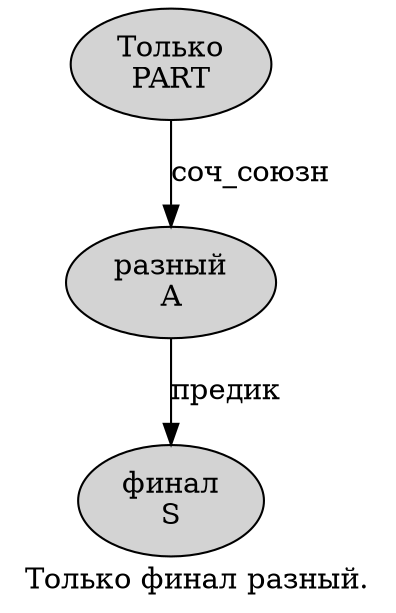 digraph SENTENCE_619 {
	graph [label="Только финал разный."]
	node [style=filled]
		0 [label="Только
PART" color="" fillcolor=lightgray penwidth=1 shape=ellipse]
		1 [label="финал
S" color="" fillcolor=lightgray penwidth=1 shape=ellipse]
		2 [label="разный
A" color="" fillcolor=lightgray penwidth=1 shape=ellipse]
			2 -> 1 [label="предик"]
			0 -> 2 [label="соч_союзн"]
}